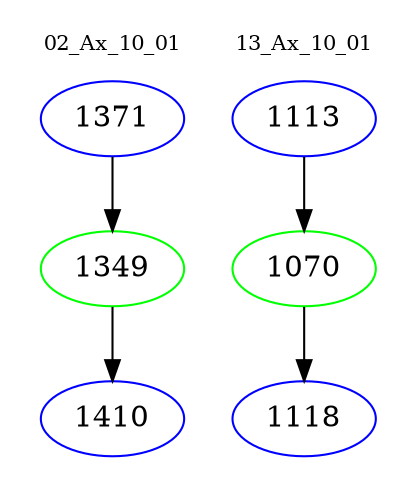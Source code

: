 digraph{
subgraph cluster_0 {
color = white
label = "02_Ax_10_01";
fontsize=10;
T0_1371 [label="1371", color="blue"]
T0_1371 -> T0_1349 [color="black"]
T0_1349 [label="1349", color="green"]
T0_1349 -> T0_1410 [color="black"]
T0_1410 [label="1410", color="blue"]
}
subgraph cluster_1 {
color = white
label = "13_Ax_10_01";
fontsize=10;
T1_1113 [label="1113", color="blue"]
T1_1113 -> T1_1070 [color="black"]
T1_1070 [label="1070", color="green"]
T1_1070 -> T1_1118 [color="black"]
T1_1118 [label="1118", color="blue"]
}
}
